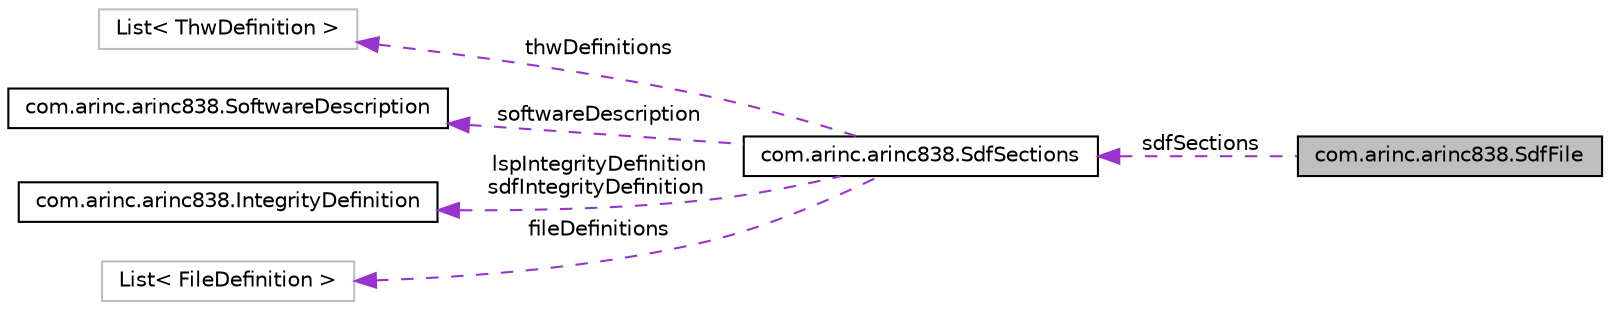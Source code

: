 digraph G
{
 // INTERACTIVE_SVG=YES
  edge [fontname="Helvetica",fontsize="10",labelfontname="Helvetica",labelfontsize="10"];
  node [fontname="Helvetica",fontsize="10",shape=record];
  rankdir="LR";
  Node1 [label="com.arinc.arinc838.SdfFile",height=0.2,width=0.4,color="black", fillcolor="grey75", style="filled" fontcolor="black"];
  Node2 -> Node1 [dir="back",color="darkorchid3",fontsize="10",style="dashed",label=" sdfSections" ,fontname="Helvetica"];
  Node2 [label="com.arinc.arinc838.SdfSections",height=0.2,width=0.4,color="black", fillcolor="white", style="filled",URL="$classcom_1_1arinc_1_1arinc838_1_1_sdf_sections.html"];
  Node3 -> Node2 [dir="back",color="darkorchid3",fontsize="10",style="dashed",label=" thwDefinitions" ,fontname="Helvetica"];
  Node3 [label="List\< ThwDefinition \>",height=0.2,width=0.4,color="grey75", fillcolor="white", style="filled"];
  Node4 -> Node2 [dir="back",color="darkorchid3",fontsize="10",style="dashed",label=" softwareDescription" ,fontname="Helvetica"];
  Node4 [label="com.arinc.arinc838.SoftwareDescription",height=0.2,width=0.4,color="black", fillcolor="white", style="filled",URL="$classcom_1_1arinc_1_1arinc838_1_1_software_description.html"];
  Node5 -> Node2 [dir="back",color="darkorchid3",fontsize="10",style="dashed",label=" lspIntegrityDefinition\nsdfIntegrityDefinition" ,fontname="Helvetica"];
  Node5 [label="com.arinc.arinc838.IntegrityDefinition",height=0.2,width=0.4,color="black", fillcolor="white", style="filled",URL="$classcom_1_1arinc_1_1arinc838_1_1_integrity_definition.html"];
  Node6 -> Node2 [dir="back",color="darkorchid3",fontsize="10",style="dashed",label=" fileDefinitions" ,fontname="Helvetica"];
  Node6 [label="List\< FileDefinition \>",height=0.2,width=0.4,color="grey75", fillcolor="white", style="filled"];
}
